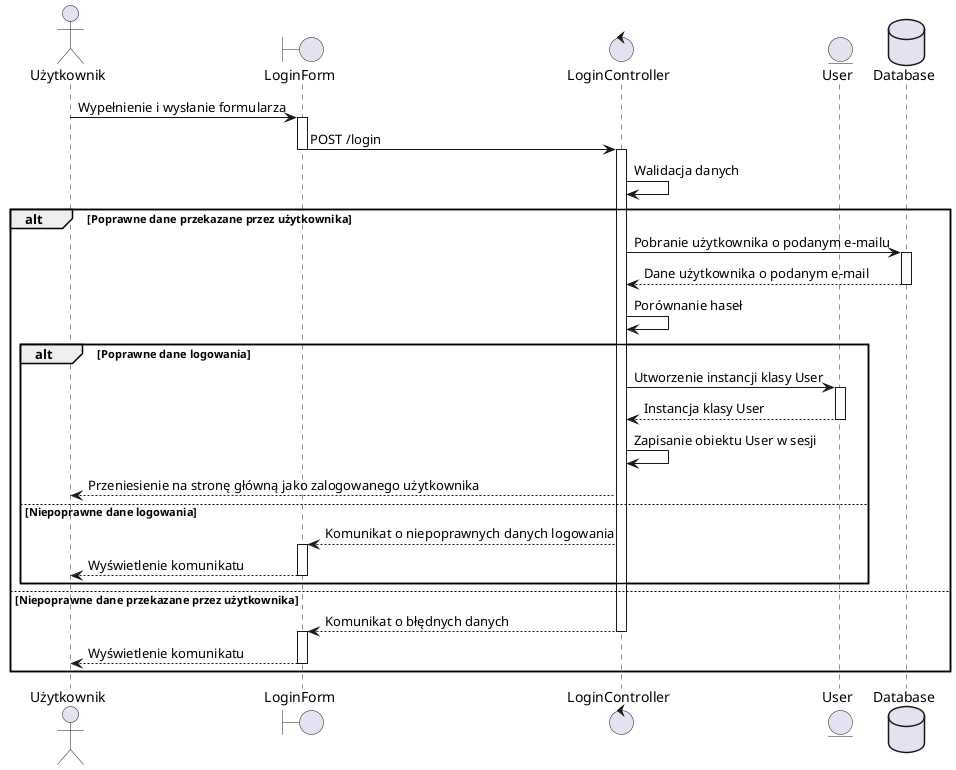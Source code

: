 @startuml
actor Użytkownik
boundary LoginForm   /'Zewnętrzny interfejs systemu'/
control LoginController  /'Element kontrolujący przepływ danych i logikę biznesową'/
entity User
database Database

Użytkownik -> LoginForm: Wypełnienie i wysłanie formularza
activate LoginForm
LoginForm -> LoginController: POST /login
deactivate LoginForm
activate LoginController
LoginController -> LoginController: Walidacja danych
'note right: Głównie dla zabezpieczeniem przed atakami (np. SQL injection)

alt Poprawne dane przekazane przez użytkownika
    LoginController -> Database: Pobranie użytkownika o podanym e-mailu
    activate Database
    Database --> LoginController: Dane użytkownika o podanym e-mail
    deactivate Database
    LoginController -> LoginController: Porównanie haseł

    alt Poprawne dane logowania
        LoginController -> User: Utworzenie instancji klasy User
        activate User
        User --> LoginController: Instancja klasy User
        deactivate User
        LoginController -> LoginController: Zapisanie obiektu User w sesji
        LoginController --> Użytkownik: Przeniesienie na stronę główną jako zalogowanego użytkownika
    else Niepoprawne dane logowania
        LoginController --> LoginForm: Komunikat o niepoprawnych danych logowania
        activate LoginForm
        LoginForm --> Użytkownik: Wyświetlenie komunikatu
        deactivate LoginForm
    end

else Niepoprawne dane przekazane przez użytkownika
    LoginController --> LoginForm: Komunikat o błędnych danych
    deactivate LoginController
    activate LoginForm
    LoginForm --> Użytkownik: Wyświetlenie komunikatu
    deactivate LoginForm
end
@enduml
